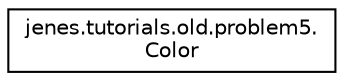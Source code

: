 digraph "Representación gráfica de la clase"
{
  edge [fontname="Helvetica",fontsize="10",labelfontname="Helvetica",labelfontsize="10"];
  node [fontname="Helvetica",fontsize="10",shape=record];
  rankdir="LR";
  Node1 [label="jenes.tutorials.old.problem5.\lColor",height=0.2,width=0.4,color="black", fillcolor="white", style="filled",URL="$enumjenes_1_1tutorials_1_1old_1_1problem5_1_1_color.html"];
}

